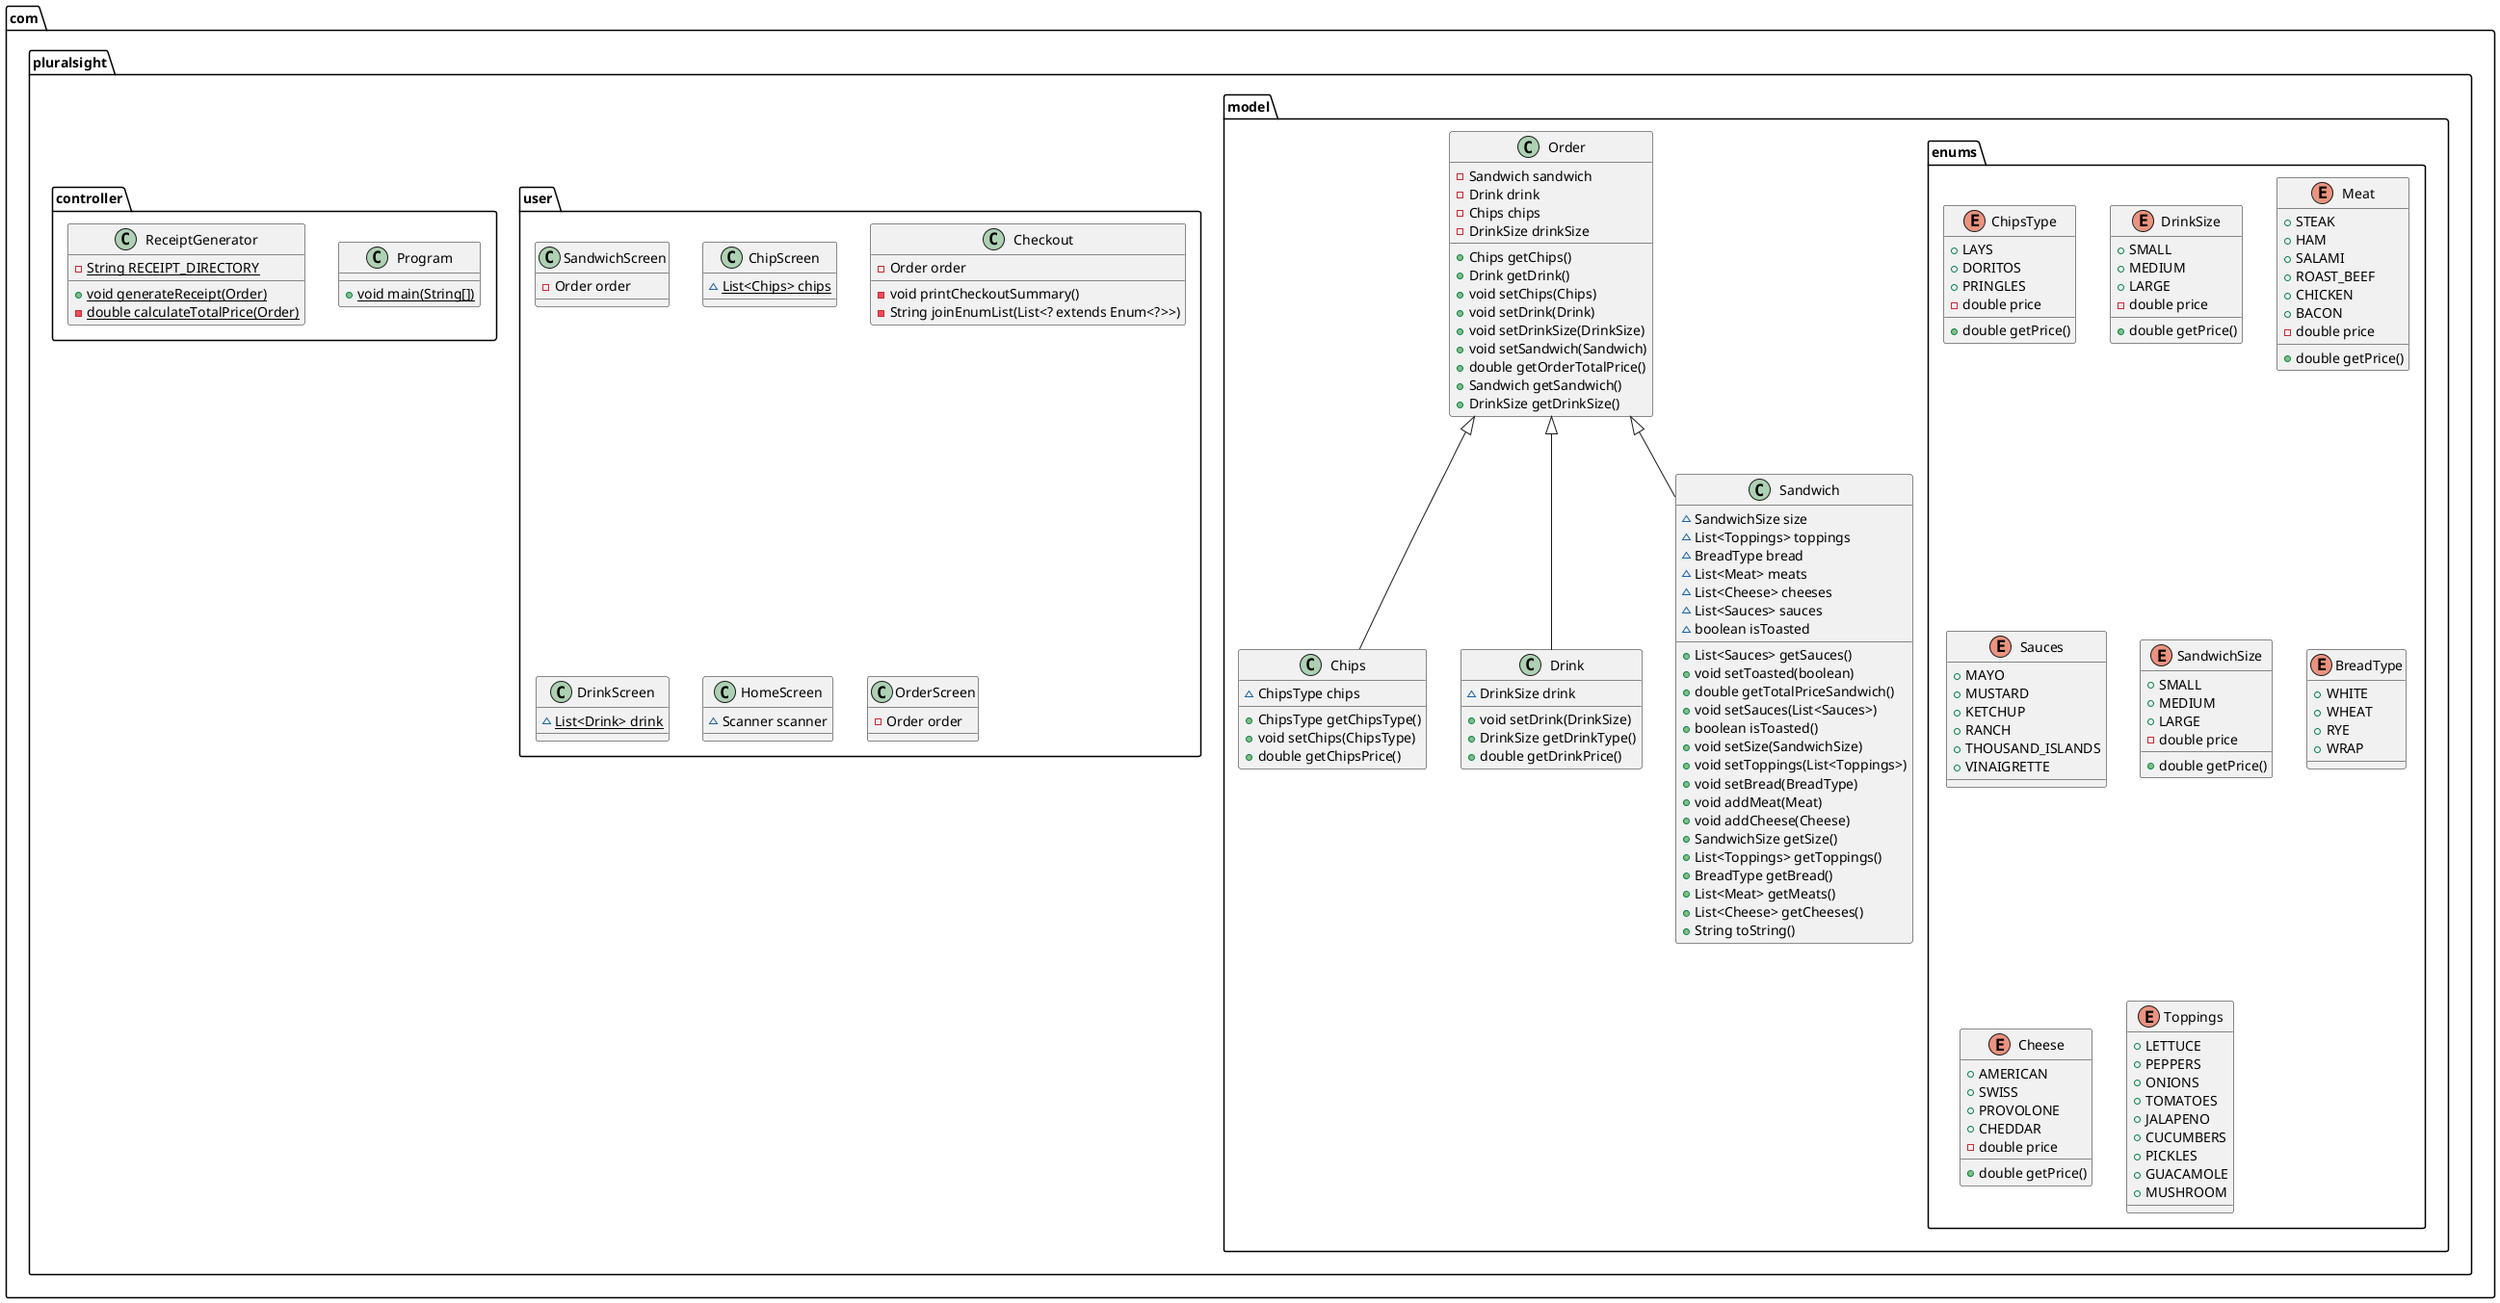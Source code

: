 @startuml
class com.pluralsight.model.Chips {
~ ChipsType chips
+ ChipsType getChipsType()
+ void setChips(ChipsType)
+ double getChipsPrice()
}


enum com.pluralsight.model.enums.ChipsType {
+  LAYS
+  DORITOS
+  PRINGLES
- double price
+ double getPrice()
}


class com.pluralsight.user.SandwichScreen {
- Order order
}

class com.pluralsight.model.Order {
- Sandwich sandwich
- Drink drink
- Chips chips
- DrinkSize drinkSize
+ Chips getChips()
+ Drink getDrink()
+ void setChips(Chips)
+ void setDrink(Drink)
+ void setDrinkSize(DrinkSize)
+ void setSandwich(Sandwich)
+ double getOrderTotalPrice()
+ Sandwich getSandwich()
+ DrinkSize getDrinkSize()
}


enum com.pluralsight.model.enums.DrinkSize {
+  SMALL
+  MEDIUM
+  LARGE
- double price
+ double getPrice()
}


enum com.pluralsight.model.enums.Meat {
+  STEAK
+  HAM
+  SALAMI
+  ROAST_BEEF
+  CHICKEN
+  BACON
- double price
+ double getPrice()
}


enum com.pluralsight.model.enums.Sauces {
+  MAYO
+  MUSTARD
+  KETCHUP
+  RANCH
+  THOUSAND_ISLANDS
+  VINAIGRETTE
}

enum com.pluralsight.model.enums.SandwichSize {
+  SMALL
+  MEDIUM
+  LARGE
- double price
+ double getPrice()
}


class com.pluralsight.controller.Program {
+ {static} void main(String[])
}

class com.pluralsight.user.ChipScreen {
~ {static} List<Chips> chips
}

class com.pluralsight.user.Checkout {
- Order order
- void printCheckoutSummary()
- String joinEnumList(List<? extends Enum<?>>)
}


class com.pluralsight.controller.ReceiptGenerator {
- {static} String RECEIPT_DIRECTORY
+ {static} void generateReceipt(Order)
- {static} double calculateTotalPrice(Order)
}


enum com.pluralsight.model.enums.BreadType {
+  WHITE
+  WHEAT
+  RYE
+  WRAP
}

enum com.pluralsight.model.enums.Cheese {
+  AMERICAN
+  SWISS
+  PROVOLONE
+  CHEDDAR
- double price
+ double getPrice()
}


enum com.pluralsight.model.enums.Toppings {
+  LETTUCE
+  PEPPERS
+  ONIONS
+  TOMATOES
+  JALAPENO
+  CUCUMBERS
+  PICKLES
+  GUACAMOLE
+  MUSHROOM
}

class com.pluralsight.user.DrinkScreen {
~ {static} List<Drink> drink
}

class com.pluralsight.model.Drink {
~ DrinkSize drink
+ void setDrink(DrinkSize)
+ DrinkSize getDrinkType()
+ double getDrinkPrice()
}


class com.pluralsight.user.HomeScreen {
~ Scanner scanner
}

class com.pluralsight.user.OrderScreen {
- Order order
}

class com.pluralsight.model.Sandwich {
~ SandwichSize size
~ List<Toppings> toppings
~ BreadType bread
~ List<Meat> meats
~ List<Cheese> cheeses
~ List<Sauces> sauces
~ boolean isToasted
+ List<Sauces> getSauces()
+ void setToasted(boolean)
+ double getTotalPriceSandwich()
+ void setSauces(List<Sauces>)
+ boolean isToasted()
+ void setSize(SandwichSize)
+ void setToppings(List<Toppings>)
+ void setBread(BreadType)
+ void addMeat(Meat)
+ void addCheese(Cheese)
+ SandwichSize getSize()
+ List<Toppings> getToppings()
+ BreadType getBread()
+ List<Meat> getMeats()
+ List<Cheese> getCheeses()
+ String toString()
}




com.pluralsight.model.Order <|-- com.pluralsight.model.Chips
com.pluralsight.model.Order <|-- com.pluralsight.model.Drink
com.pluralsight.model.Order <|-- com.pluralsight.model.Sandwich
@enduml
